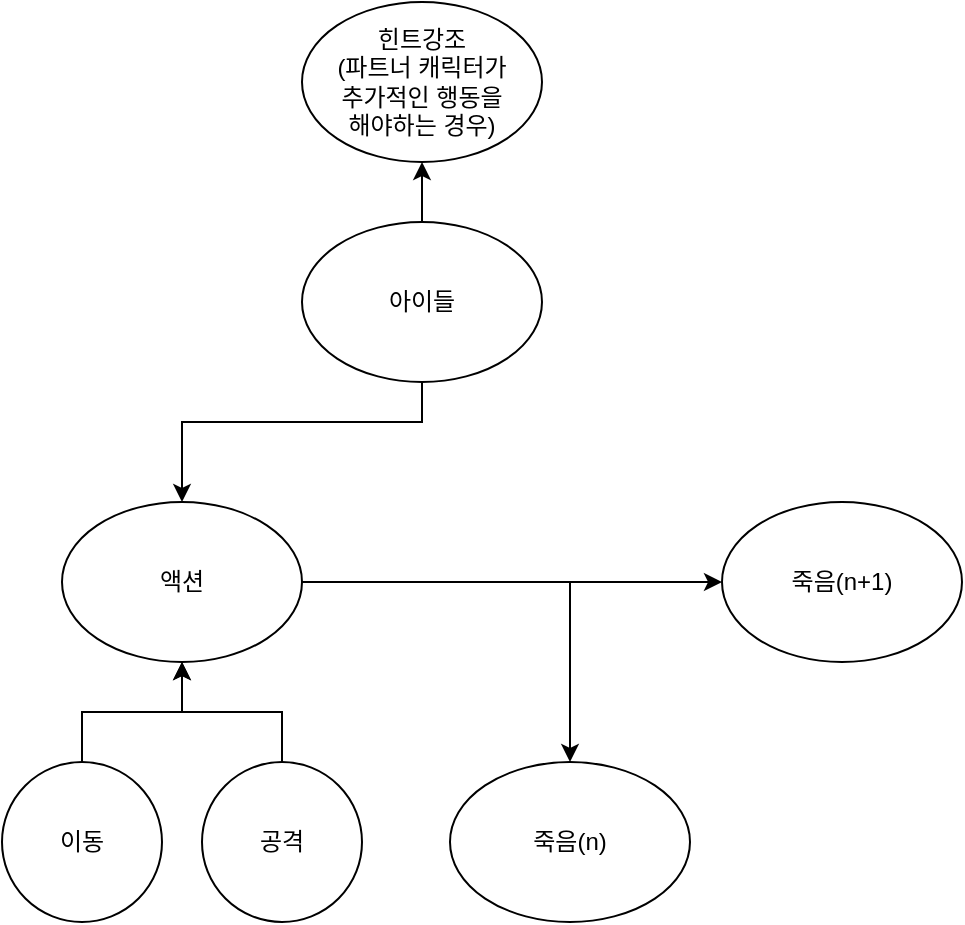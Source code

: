 <mxfile version="24.7.7">
  <diagram name="페이지-1" id="tLT-E5NS8Bwi0kEqTb6o">
    <mxGraphModel dx="1144" dy="725" grid="1" gridSize="10" guides="1" tooltips="1" connect="1" arrows="1" fold="1" page="1" pageScale="1" pageWidth="827" pageHeight="1169" math="0" shadow="0">
      <root>
        <mxCell id="0" />
        <mxCell id="1" parent="0" />
        <mxCell id="Q2h5KcTOnwmNEDswmsp0-9" style="edgeStyle=orthogonalEdgeStyle;rounded=0;orthogonalLoop=1;jettySize=auto;html=1;" edge="1" parent="1" source="Q2h5KcTOnwmNEDswmsp0-1" target="Q2h5KcTOnwmNEDswmsp0-7">
          <mxGeometry relative="1" as="geometry" />
        </mxCell>
        <mxCell id="Q2h5KcTOnwmNEDswmsp0-18" style="edgeStyle=orthogonalEdgeStyle;rounded=0;orthogonalLoop=1;jettySize=auto;html=1;" edge="1" parent="1" source="Q2h5KcTOnwmNEDswmsp0-1" target="Q2h5KcTOnwmNEDswmsp0-2">
          <mxGeometry relative="1" as="geometry">
            <Array as="points">
              <mxPoint x="340" y="220" />
              <mxPoint x="220" y="220" />
            </Array>
          </mxGeometry>
        </mxCell>
        <mxCell id="Q2h5KcTOnwmNEDswmsp0-1" value="아이들" style="ellipse;whiteSpace=wrap;html=1;" vertex="1" parent="1">
          <mxGeometry x="280" y="120" width="120" height="80" as="geometry" />
        </mxCell>
        <mxCell id="Q2h5KcTOnwmNEDswmsp0-14" style="edgeStyle=orthogonalEdgeStyle;rounded=0;orthogonalLoop=1;jettySize=auto;html=1;" edge="1" parent="1" source="Q2h5KcTOnwmNEDswmsp0-2" target="Q2h5KcTOnwmNEDswmsp0-4">
          <mxGeometry relative="1" as="geometry" />
        </mxCell>
        <mxCell id="Q2h5KcTOnwmNEDswmsp0-15" style="edgeStyle=orthogonalEdgeStyle;rounded=0;orthogonalLoop=1;jettySize=auto;html=1;" edge="1" parent="1" source="Q2h5KcTOnwmNEDswmsp0-2" target="Q2h5KcTOnwmNEDswmsp0-3">
          <mxGeometry relative="1" as="geometry" />
        </mxCell>
        <mxCell id="Q2h5KcTOnwmNEDswmsp0-2" value="액션" style="ellipse;whiteSpace=wrap;html=1;" vertex="1" parent="1">
          <mxGeometry x="160" y="260" width="120" height="80" as="geometry" />
        </mxCell>
        <mxCell id="Q2h5KcTOnwmNEDswmsp0-3" value="죽음(n)" style="ellipse;whiteSpace=wrap;html=1;" vertex="1" parent="1">
          <mxGeometry x="354" y="390" width="120" height="80" as="geometry" />
        </mxCell>
        <mxCell id="Q2h5KcTOnwmNEDswmsp0-4" value="죽음(n+1)" style="ellipse;whiteSpace=wrap;html=1;" vertex="1" parent="1">
          <mxGeometry x="490" y="260" width="120" height="80" as="geometry" />
        </mxCell>
        <mxCell id="Q2h5KcTOnwmNEDswmsp0-10" style="edgeStyle=orthogonalEdgeStyle;rounded=0;orthogonalLoop=1;jettySize=auto;html=1;" edge="1" parent="1" source="Q2h5KcTOnwmNEDswmsp0-5" target="Q2h5KcTOnwmNEDswmsp0-2">
          <mxGeometry relative="1" as="geometry" />
        </mxCell>
        <mxCell id="Q2h5KcTOnwmNEDswmsp0-5" value="이동" style="ellipse;whiteSpace=wrap;html=1;aspect=fixed;" vertex="1" parent="1">
          <mxGeometry x="130" y="390" width="80" height="80" as="geometry" />
        </mxCell>
        <mxCell id="Q2h5KcTOnwmNEDswmsp0-11" style="edgeStyle=orthogonalEdgeStyle;rounded=0;orthogonalLoop=1;jettySize=auto;html=1;" edge="1" parent="1" source="Q2h5KcTOnwmNEDswmsp0-6" target="Q2h5KcTOnwmNEDswmsp0-2">
          <mxGeometry relative="1" as="geometry" />
        </mxCell>
        <mxCell id="Q2h5KcTOnwmNEDswmsp0-6" value="공격" style="ellipse;whiteSpace=wrap;html=1;aspect=fixed;" vertex="1" parent="1">
          <mxGeometry x="230" y="390" width="80" height="80" as="geometry" />
        </mxCell>
        <mxCell id="Q2h5KcTOnwmNEDswmsp0-7" value="힌트강조&lt;div&gt;(파트너 캐릭터가&lt;/div&gt;&lt;div&gt;추가적인 행동을&lt;/div&gt;&lt;div&gt;해야하는 경우)&lt;/div&gt;" style="ellipse;whiteSpace=wrap;html=1;" vertex="1" parent="1">
          <mxGeometry x="280" y="10" width="120" height="80" as="geometry" />
        </mxCell>
      </root>
    </mxGraphModel>
  </diagram>
</mxfile>
